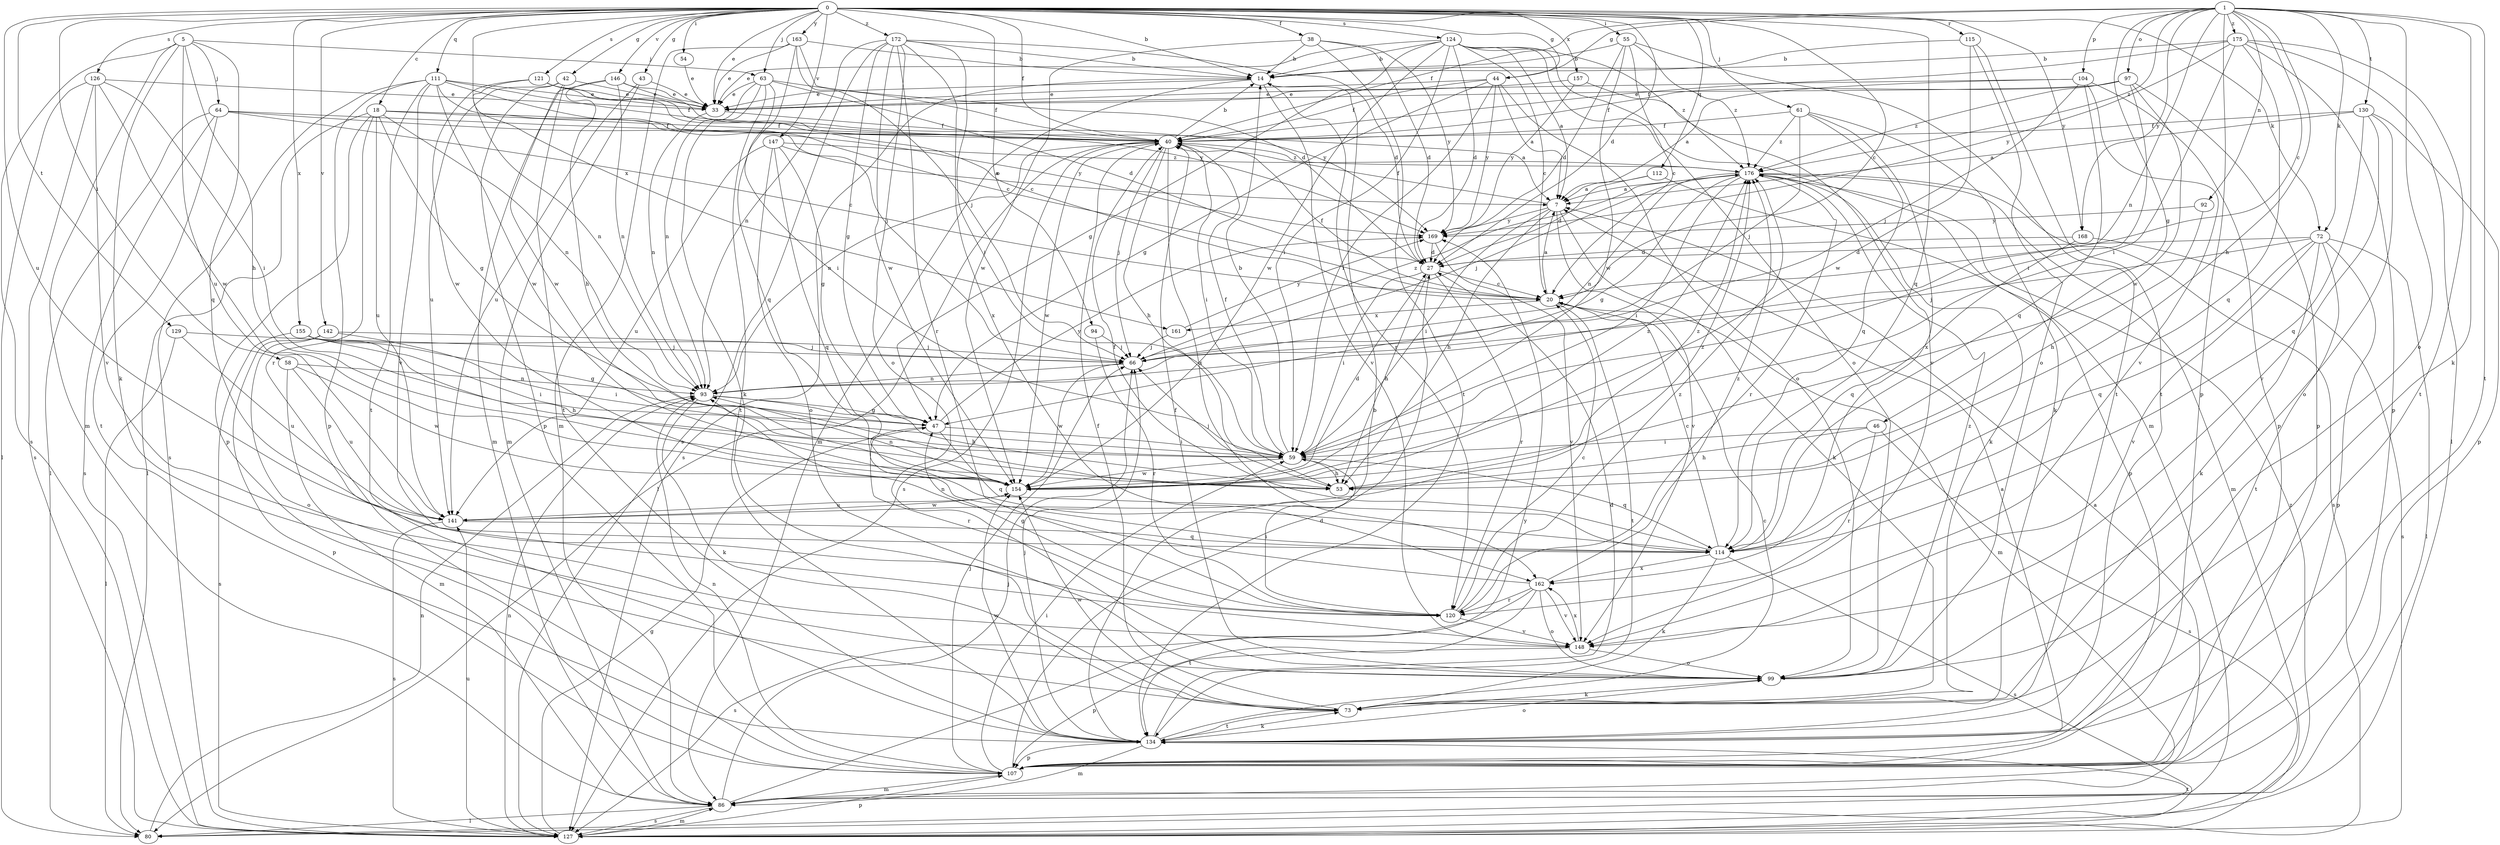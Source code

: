 strict digraph  {
0;
1;
5;
7;
14;
18;
20;
27;
33;
38;
40;
42;
43;
44;
46;
47;
53;
54;
55;
58;
59;
61;
63;
64;
66;
72;
73;
80;
86;
92;
93;
94;
97;
99;
104;
107;
111;
112;
114;
115;
120;
121;
124;
126;
127;
129;
130;
134;
141;
142;
146;
147;
148;
154;
155;
157;
161;
162;
163;
168;
169;
172;
175;
176;
0 -> 14  [label=b];
0 -> 18  [label=c];
0 -> 20  [label=c];
0 -> 27  [label=d];
0 -> 33  [label=e];
0 -> 38  [label=f];
0 -> 40  [label=f];
0 -> 42  [label=g];
0 -> 43  [label=g];
0 -> 44  [label=g];
0 -> 54  [label=i];
0 -> 55  [label=i];
0 -> 58  [label=i];
0 -> 61  [label=j];
0 -> 63  [label=j];
0 -> 72  [label=k];
0 -> 94  [label=o];
0 -> 111  [label=q];
0 -> 112  [label=q];
0 -> 114  [label=q];
0 -> 115  [label=r];
0 -> 121  [label=s];
0 -> 124  [label=s];
0 -> 126  [label=s];
0 -> 129  [label=t];
0 -> 141  [label=u];
0 -> 142  [label=v];
0 -> 146  [label=v];
0 -> 147  [label=v];
0 -> 155  [label=x];
0 -> 157  [label=x];
0 -> 161  [label=x];
0 -> 163  [label=y];
0 -> 168  [label=y];
0 -> 172  [label=z];
1 -> 20  [label=c];
1 -> 40  [label=f];
1 -> 44  [label=g];
1 -> 46  [label=g];
1 -> 53  [label=h];
1 -> 72  [label=k];
1 -> 73  [label=k];
1 -> 92  [label=n];
1 -> 93  [label=n];
1 -> 97  [label=o];
1 -> 99  [label=o];
1 -> 104  [label=p];
1 -> 107  [label=p];
1 -> 130  [label=t];
1 -> 134  [label=t];
1 -> 168  [label=y];
1 -> 175  [label=z];
1 -> 176  [label=z];
5 -> 53  [label=h];
5 -> 63  [label=j];
5 -> 64  [label=j];
5 -> 73  [label=k];
5 -> 86  [label=m];
5 -> 114  [label=q];
5 -> 127  [label=s];
5 -> 141  [label=u];
7 -> 40  [label=f];
7 -> 53  [label=h];
7 -> 59  [label=i];
7 -> 73  [label=k];
7 -> 148  [label=v];
7 -> 169  [label=y];
14 -> 33  [label=e];
14 -> 86  [label=m];
14 -> 120  [label=r];
14 -> 127  [label=s];
14 -> 148  [label=v];
18 -> 7  [label=a];
18 -> 40  [label=f];
18 -> 47  [label=g];
18 -> 80  [label=l];
18 -> 93  [label=n];
18 -> 107  [label=p];
18 -> 120  [label=r];
18 -> 141  [label=u];
20 -> 7  [label=a];
20 -> 40  [label=f];
20 -> 86  [label=m];
20 -> 134  [label=t];
20 -> 161  [label=x];
27 -> 20  [label=c];
27 -> 53  [label=h];
27 -> 59  [label=i];
27 -> 120  [label=r];
33 -> 40  [label=f];
33 -> 93  [label=n];
38 -> 14  [label=b];
38 -> 27  [label=d];
38 -> 134  [label=t];
38 -> 154  [label=w];
38 -> 169  [label=y];
40 -> 14  [label=b];
40 -> 53  [label=h];
40 -> 59  [label=i];
40 -> 66  [label=j];
40 -> 80  [label=l];
40 -> 93  [label=n];
40 -> 127  [label=s];
40 -> 154  [label=w];
40 -> 162  [label=x];
40 -> 176  [label=z];
42 -> 33  [label=e];
42 -> 86  [label=m];
42 -> 107  [label=p];
42 -> 134  [label=t];
42 -> 141  [label=u];
43 -> 33  [label=e];
43 -> 86  [label=m];
43 -> 141  [label=u];
44 -> 7  [label=a];
44 -> 33  [label=e];
44 -> 40  [label=f];
44 -> 47  [label=g];
44 -> 59  [label=i];
44 -> 99  [label=o];
44 -> 169  [label=y];
46 -> 53  [label=h];
46 -> 59  [label=i];
46 -> 120  [label=r];
46 -> 127  [label=s];
47 -> 59  [label=i];
47 -> 114  [label=q];
47 -> 120  [label=r];
47 -> 169  [label=y];
53 -> 66  [label=j];
53 -> 176  [label=z];
54 -> 33  [label=e];
55 -> 14  [label=b];
55 -> 20  [label=c];
55 -> 27  [label=d];
55 -> 134  [label=t];
55 -> 154  [label=w];
55 -> 176  [label=z];
58 -> 86  [label=m];
58 -> 93  [label=n];
58 -> 141  [label=u];
58 -> 154  [label=w];
59 -> 14  [label=b];
59 -> 40  [label=f];
59 -> 53  [label=h];
59 -> 114  [label=q];
59 -> 154  [label=w];
61 -> 40  [label=f];
61 -> 66  [label=j];
61 -> 73  [label=k];
61 -> 114  [label=q];
61 -> 162  [label=x];
61 -> 176  [label=z];
63 -> 27  [label=d];
63 -> 33  [label=e];
63 -> 40  [label=f];
63 -> 59  [label=i];
63 -> 73  [label=k];
63 -> 93  [label=n];
63 -> 134  [label=t];
64 -> 20  [label=c];
64 -> 40  [label=f];
64 -> 80  [label=l];
64 -> 127  [label=s];
64 -> 134  [label=t];
64 -> 169  [label=y];
66 -> 93  [label=n];
66 -> 154  [label=w];
66 -> 176  [label=z];
72 -> 27  [label=d];
72 -> 66  [label=j];
72 -> 73  [label=k];
72 -> 80  [label=l];
72 -> 107  [label=p];
72 -> 114  [label=q];
72 -> 134  [label=t];
72 -> 148  [label=v];
73 -> 40  [label=f];
73 -> 134  [label=t];
73 -> 154  [label=w];
80 -> 93  [label=n];
86 -> 7  [label=a];
86 -> 66  [label=j];
86 -> 80  [label=l];
86 -> 127  [label=s];
86 -> 169  [label=y];
92 -> 53  [label=h];
92 -> 169  [label=y];
93 -> 47  [label=g];
93 -> 53  [label=h];
93 -> 73  [label=k];
94 -> 66  [label=j];
94 -> 120  [label=r];
97 -> 33  [label=e];
97 -> 40  [label=f];
97 -> 59  [label=i];
97 -> 107  [label=p];
97 -> 154  [label=w];
97 -> 176  [label=z];
99 -> 40  [label=f];
99 -> 73  [label=k];
99 -> 176  [label=z];
104 -> 7  [label=a];
104 -> 33  [label=e];
104 -> 66  [label=j];
104 -> 107  [label=p];
104 -> 114  [label=q];
104 -> 148  [label=v];
107 -> 7  [label=a];
107 -> 27  [label=d];
107 -> 59  [label=i];
107 -> 66  [label=j];
107 -> 86  [label=m];
107 -> 93  [label=n];
111 -> 20  [label=c];
111 -> 33  [label=e];
111 -> 40  [label=f];
111 -> 66  [label=j];
111 -> 107  [label=p];
111 -> 127  [label=s];
111 -> 134  [label=t];
111 -> 148  [label=v];
111 -> 154  [label=w];
112 -> 7  [label=a];
112 -> 27  [label=d];
112 -> 107  [label=p];
114 -> 20  [label=c];
114 -> 40  [label=f];
114 -> 73  [label=k];
114 -> 127  [label=s];
114 -> 162  [label=x];
115 -> 14  [label=b];
115 -> 99  [label=o];
115 -> 134  [label=t];
115 -> 154  [label=w];
120 -> 20  [label=c];
120 -> 47  [label=g];
120 -> 59  [label=i];
120 -> 148  [label=v];
120 -> 176  [label=z];
121 -> 20  [label=c];
121 -> 33  [label=e];
121 -> 93  [label=n];
121 -> 154  [label=w];
121 -> 169  [label=y];
124 -> 7  [label=a];
124 -> 14  [label=b];
124 -> 20  [label=c];
124 -> 27  [label=d];
124 -> 33  [label=e];
124 -> 47  [label=g];
124 -> 59  [label=i];
124 -> 86  [label=m];
124 -> 99  [label=o];
124 -> 154  [label=w];
124 -> 176  [label=z];
126 -> 33  [label=e];
126 -> 59  [label=i];
126 -> 80  [label=l];
126 -> 127  [label=s];
126 -> 148  [label=v];
126 -> 154  [label=w];
127 -> 47  [label=g];
127 -> 86  [label=m];
127 -> 93  [label=n];
127 -> 107  [label=p];
127 -> 134  [label=t];
127 -> 141  [label=u];
127 -> 176  [label=z];
129 -> 66  [label=j];
129 -> 80  [label=l];
129 -> 141  [label=u];
130 -> 7  [label=a];
130 -> 40  [label=f];
130 -> 99  [label=o];
130 -> 107  [label=p];
130 -> 114  [label=q];
130 -> 148  [label=v];
134 -> 14  [label=b];
134 -> 20  [label=c];
134 -> 27  [label=d];
134 -> 66  [label=j];
134 -> 73  [label=k];
134 -> 86  [label=m];
134 -> 99  [label=o];
134 -> 107  [label=p];
134 -> 154  [label=w];
141 -> 114  [label=q];
141 -> 127  [label=s];
141 -> 154  [label=w];
141 -> 176  [label=z];
142 -> 59  [label=i];
142 -> 66  [label=j];
142 -> 99  [label=o];
142 -> 107  [label=p];
146 -> 33  [label=e];
146 -> 53  [label=h];
146 -> 93  [label=n];
146 -> 154  [label=w];
146 -> 169  [label=y];
147 -> 7  [label=a];
147 -> 47  [label=g];
147 -> 99  [label=o];
147 -> 114  [label=q];
147 -> 141  [label=u];
147 -> 176  [label=z];
148 -> 99  [label=o];
148 -> 107  [label=p];
148 -> 162  [label=x];
154 -> 27  [label=d];
154 -> 93  [label=n];
154 -> 141  [label=u];
154 -> 176  [label=z];
155 -> 47  [label=g];
155 -> 53  [label=h];
155 -> 59  [label=i];
155 -> 66  [label=j];
155 -> 127  [label=s];
157 -> 33  [label=e];
157 -> 148  [label=v];
157 -> 169  [label=y];
161 -> 66  [label=j];
161 -> 169  [label=y];
162 -> 93  [label=n];
162 -> 99  [label=o];
162 -> 120  [label=r];
162 -> 127  [label=s];
162 -> 134  [label=t];
162 -> 148  [label=v];
162 -> 176  [label=z];
163 -> 14  [label=b];
163 -> 27  [label=d];
163 -> 33  [label=e];
163 -> 66  [label=j];
163 -> 86  [label=m];
163 -> 114  [label=q];
168 -> 27  [label=d];
168 -> 114  [label=q];
168 -> 127  [label=s];
169 -> 27  [label=d];
169 -> 148  [label=v];
172 -> 14  [label=b];
172 -> 27  [label=d];
172 -> 47  [label=g];
172 -> 59  [label=i];
172 -> 93  [label=n];
172 -> 99  [label=o];
172 -> 120  [label=r];
172 -> 127  [label=s];
172 -> 154  [label=w];
172 -> 162  [label=x];
175 -> 14  [label=b];
175 -> 40  [label=f];
175 -> 59  [label=i];
175 -> 80  [label=l];
175 -> 107  [label=p];
175 -> 114  [label=q];
175 -> 134  [label=t];
175 -> 169  [label=y];
176 -> 7  [label=a];
176 -> 47  [label=g];
176 -> 59  [label=i];
176 -> 66  [label=j];
176 -> 73  [label=k];
176 -> 86  [label=m];
176 -> 93  [label=n];
176 -> 120  [label=r];
176 -> 127  [label=s];
}
